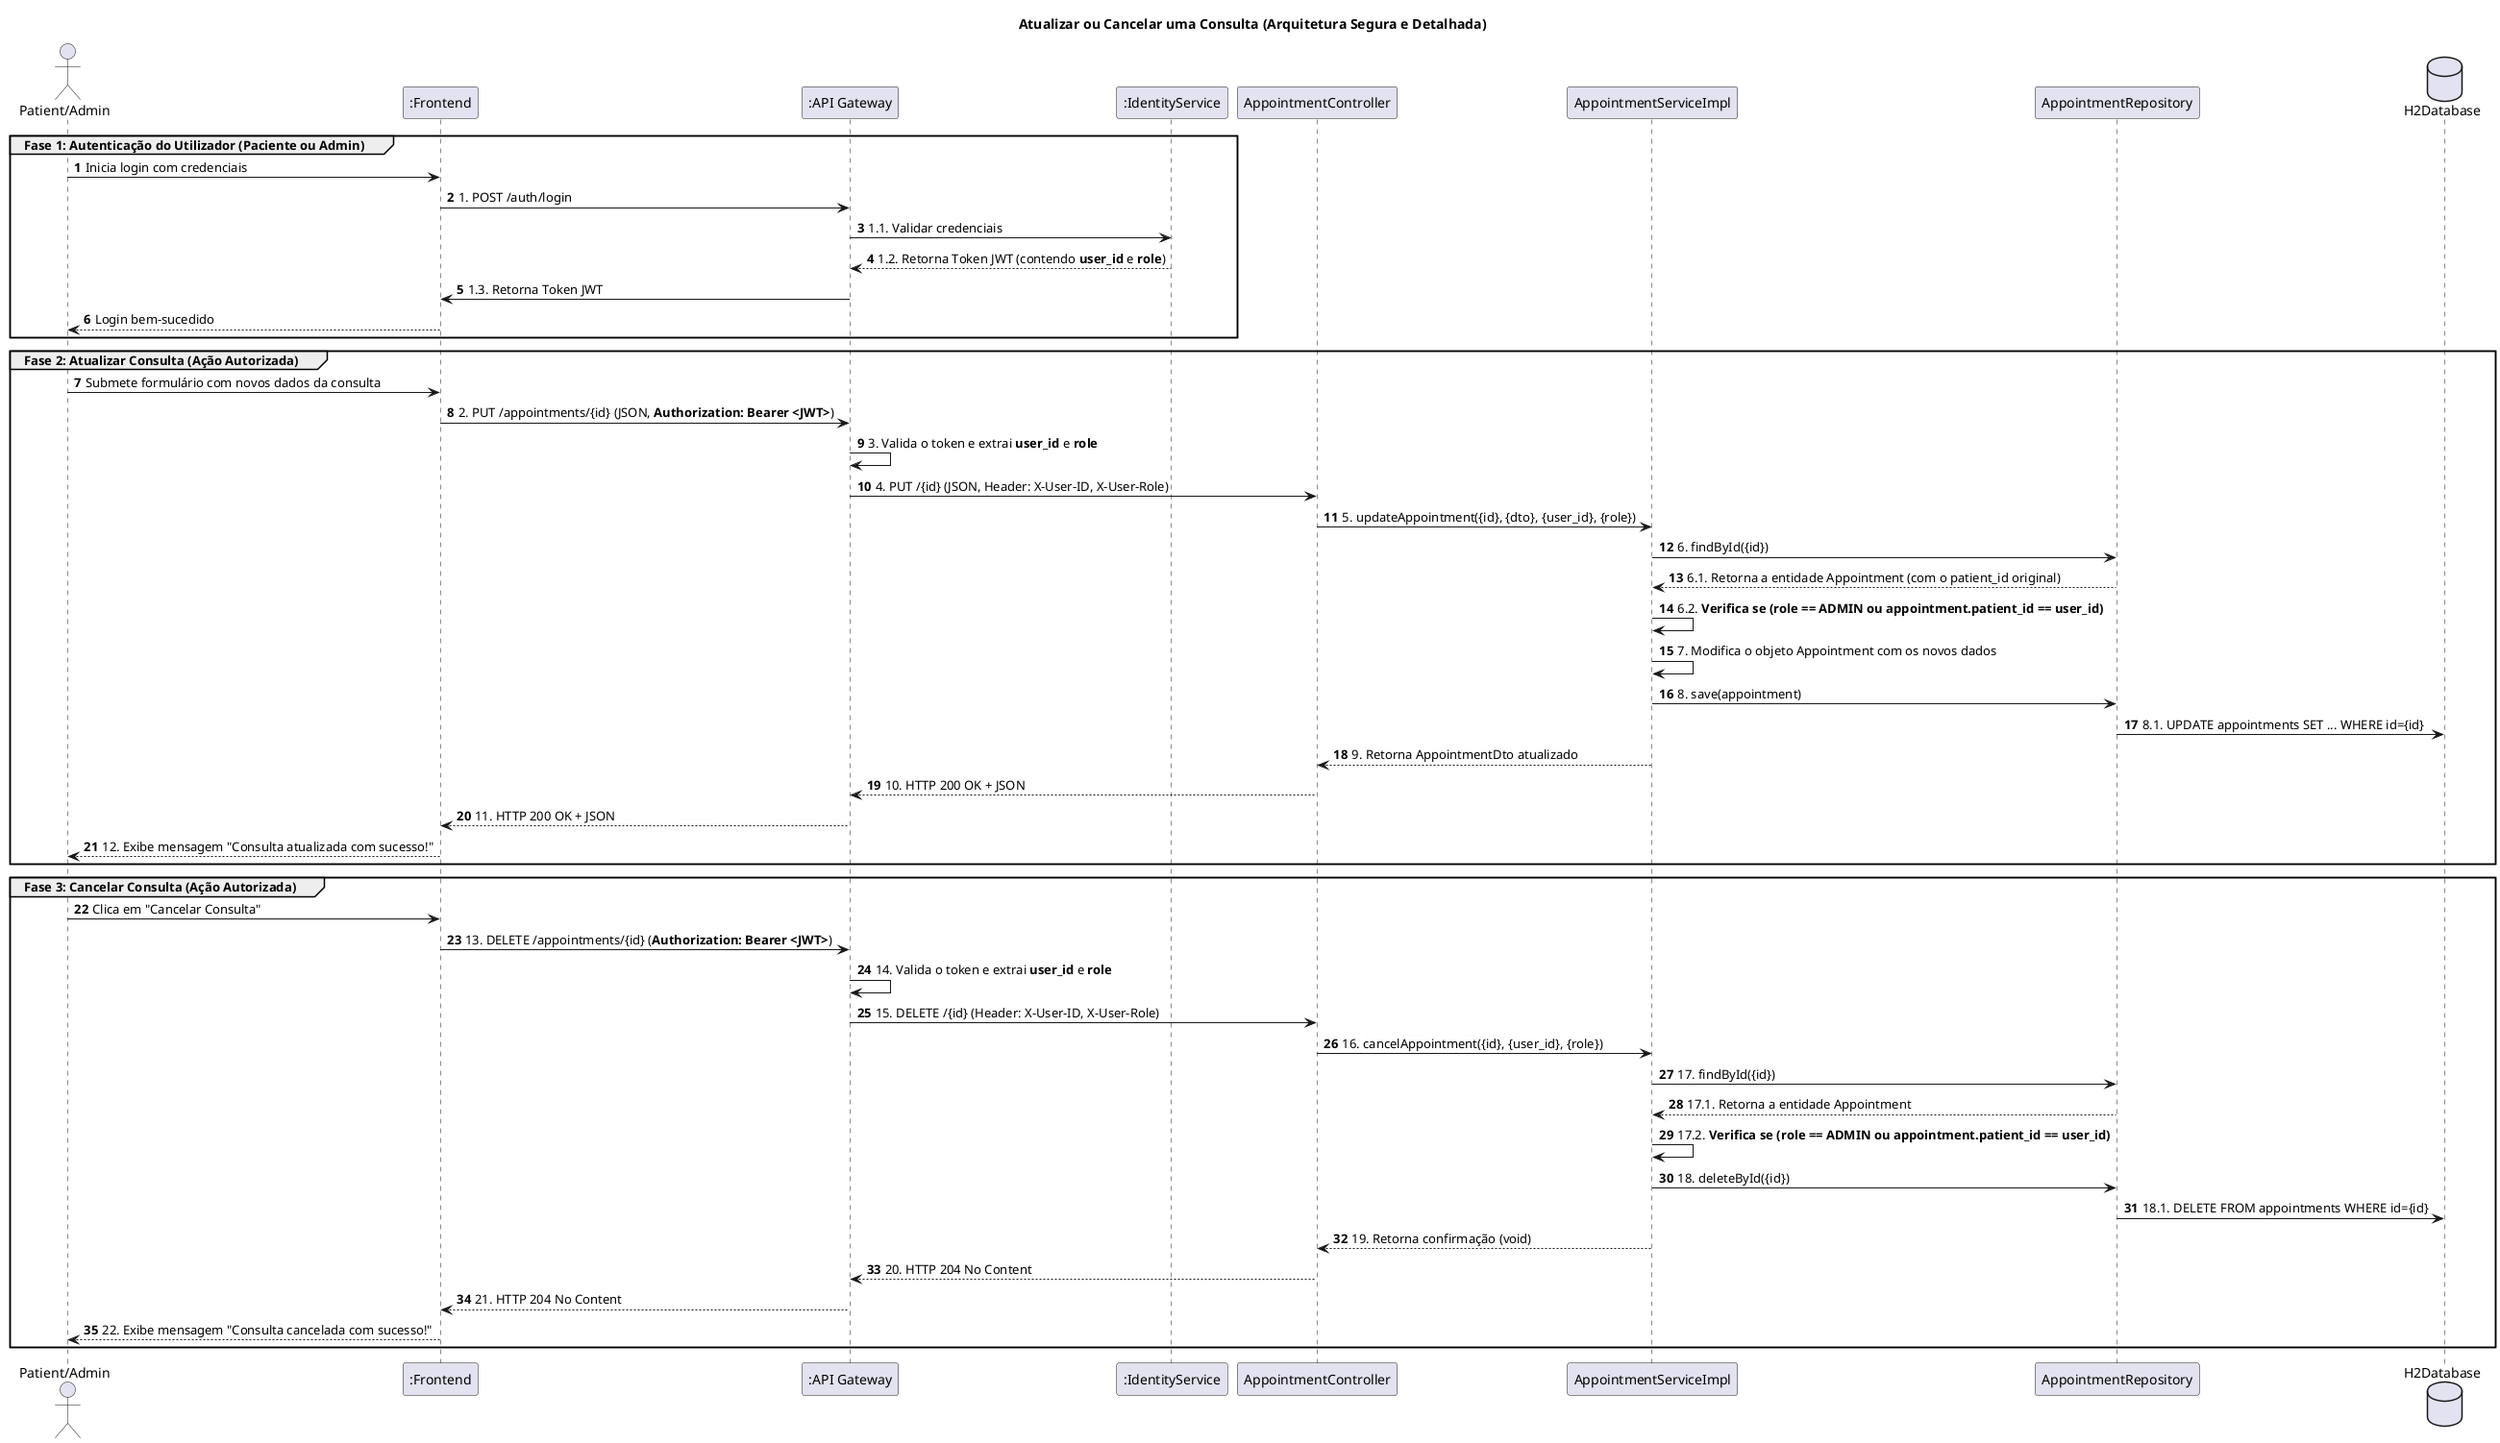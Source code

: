 @startuml
title Atualizar ou Cancelar uma Consulta (Arquitetura Segura e Detalhada)

actor "Patient/Admin" as User
participant ":Frontend" as Frontend
participant ":API Gateway" as Gateway
participant ":IdentityService" as IdentitySvc
participant AppointmentController as Controller
participant AppointmentServiceImpl as Service
participant AppointmentRepository as Repo
database "H2Database" as DB

autonumber

group Fase 1: Autenticação do Utilizador (Paciente ou Admin)

    User -> Frontend : Inicia login com credenciais
    Frontend -> Gateway : 1. POST /auth/login
    Gateway -> IdentitySvc : 1.1. Validar credenciais
    IdentitySvc --> Gateway : 1.2. Retorna Token JWT (contendo **user_id** e **role**)
    Gateway -> Frontend : 1.3. Retorna Token JWT
    Frontend --> User : Login bem-sucedido

end

group Fase 2: Atualizar Consulta (Ação Autorizada)

    User -> Frontend : Submete formulário com novos dados da consulta

    Frontend -> Gateway : 2. PUT /appointments/{id} (JSON, **Authorization: Bearer <JWT>**)

    Gateway -> Gateway : 3. Valida o token e extrai **user_id** e **role**

    Gateway -> Controller : 4. PUT /{id} (JSON, Header: X-User-ID, X-User-Role)

    Controller -> Service : 5. updateAppointment({id}, {dto}, {user_id}, {role})

    ' --- Início da Validação de Segurança ---
    Service -> Repo : 6. findById({id})
    Repo --> Service : 6.1. Retorna a entidade Appointment (com o patient_id original)
    Service -> Service : 6.2. **Verifica se (role == ADMIN ou appointment.patient_id == user_id)**
    ' --- Fim da Validação ---

    ' Se a validação for bem-sucedida, o serviço atualiza a entidade.
    Service -> Service : 7. Modifica o objeto Appointment com os novos dados
    Service -> Repo : 8. save(appointment)
    Repo -> DB : 8.1. UPDATE appointments SET ... WHERE id={id}

    Service --> Controller : 9. Retorna AppointmentDto atualizado

    Controller --> Gateway : 10. HTTP 200 OK + JSON
    Gateway --> Frontend : 11. HTTP 200 OK + JSON
    Frontend --> User : 12. Exibe mensagem "Consulta atualizada com sucesso!"

end

group Fase 3: Cancelar Consulta (Ação Autorizada)

    User -> Frontend : Clica em "Cancelar Consulta"

    Frontend -> Gateway : 13. DELETE /appointments/{id} (**Authorization: Bearer <JWT>**)

    Gateway -> Gateway : 14. Valida o token e extrai **user_id** e **role**

    Gateway -> Controller : 15. DELETE /{id} (Header: X-User-ID, X-User-Role)

    Controller -> Service : 16. cancelAppointment({id}, {user_id}, {role})

    ' --- Início da Validação de Segurança (idêntica à de atualização) ---
    Service -> Repo : 17. findById({id})
    Repo --> Service : 17.1. Retorna a entidade Appointment
    Service -> Service : 17.2. **Verifica se (role == ADMIN ou appointment.patient_id == user_id)**
    ' --- Fim da Validação ---

    ' Se a validação for bem-sucedida, o serviço apaga a entidade.
    Service -> Repo : 18. deleteById({id})
    Repo -> DB : 18.1. DELETE FROM appointments WHERE id={id}

    Service --> Controller : 19. Retorna confirmação (void)

    Controller --> Gateway : 20. HTTP 204 No Content
    Gateway --> Frontend : 21. HTTP 204 No Content
    Frontend --> User : 22. Exibe mensagem "Consulta cancelada com sucesso!"

end
@enduml